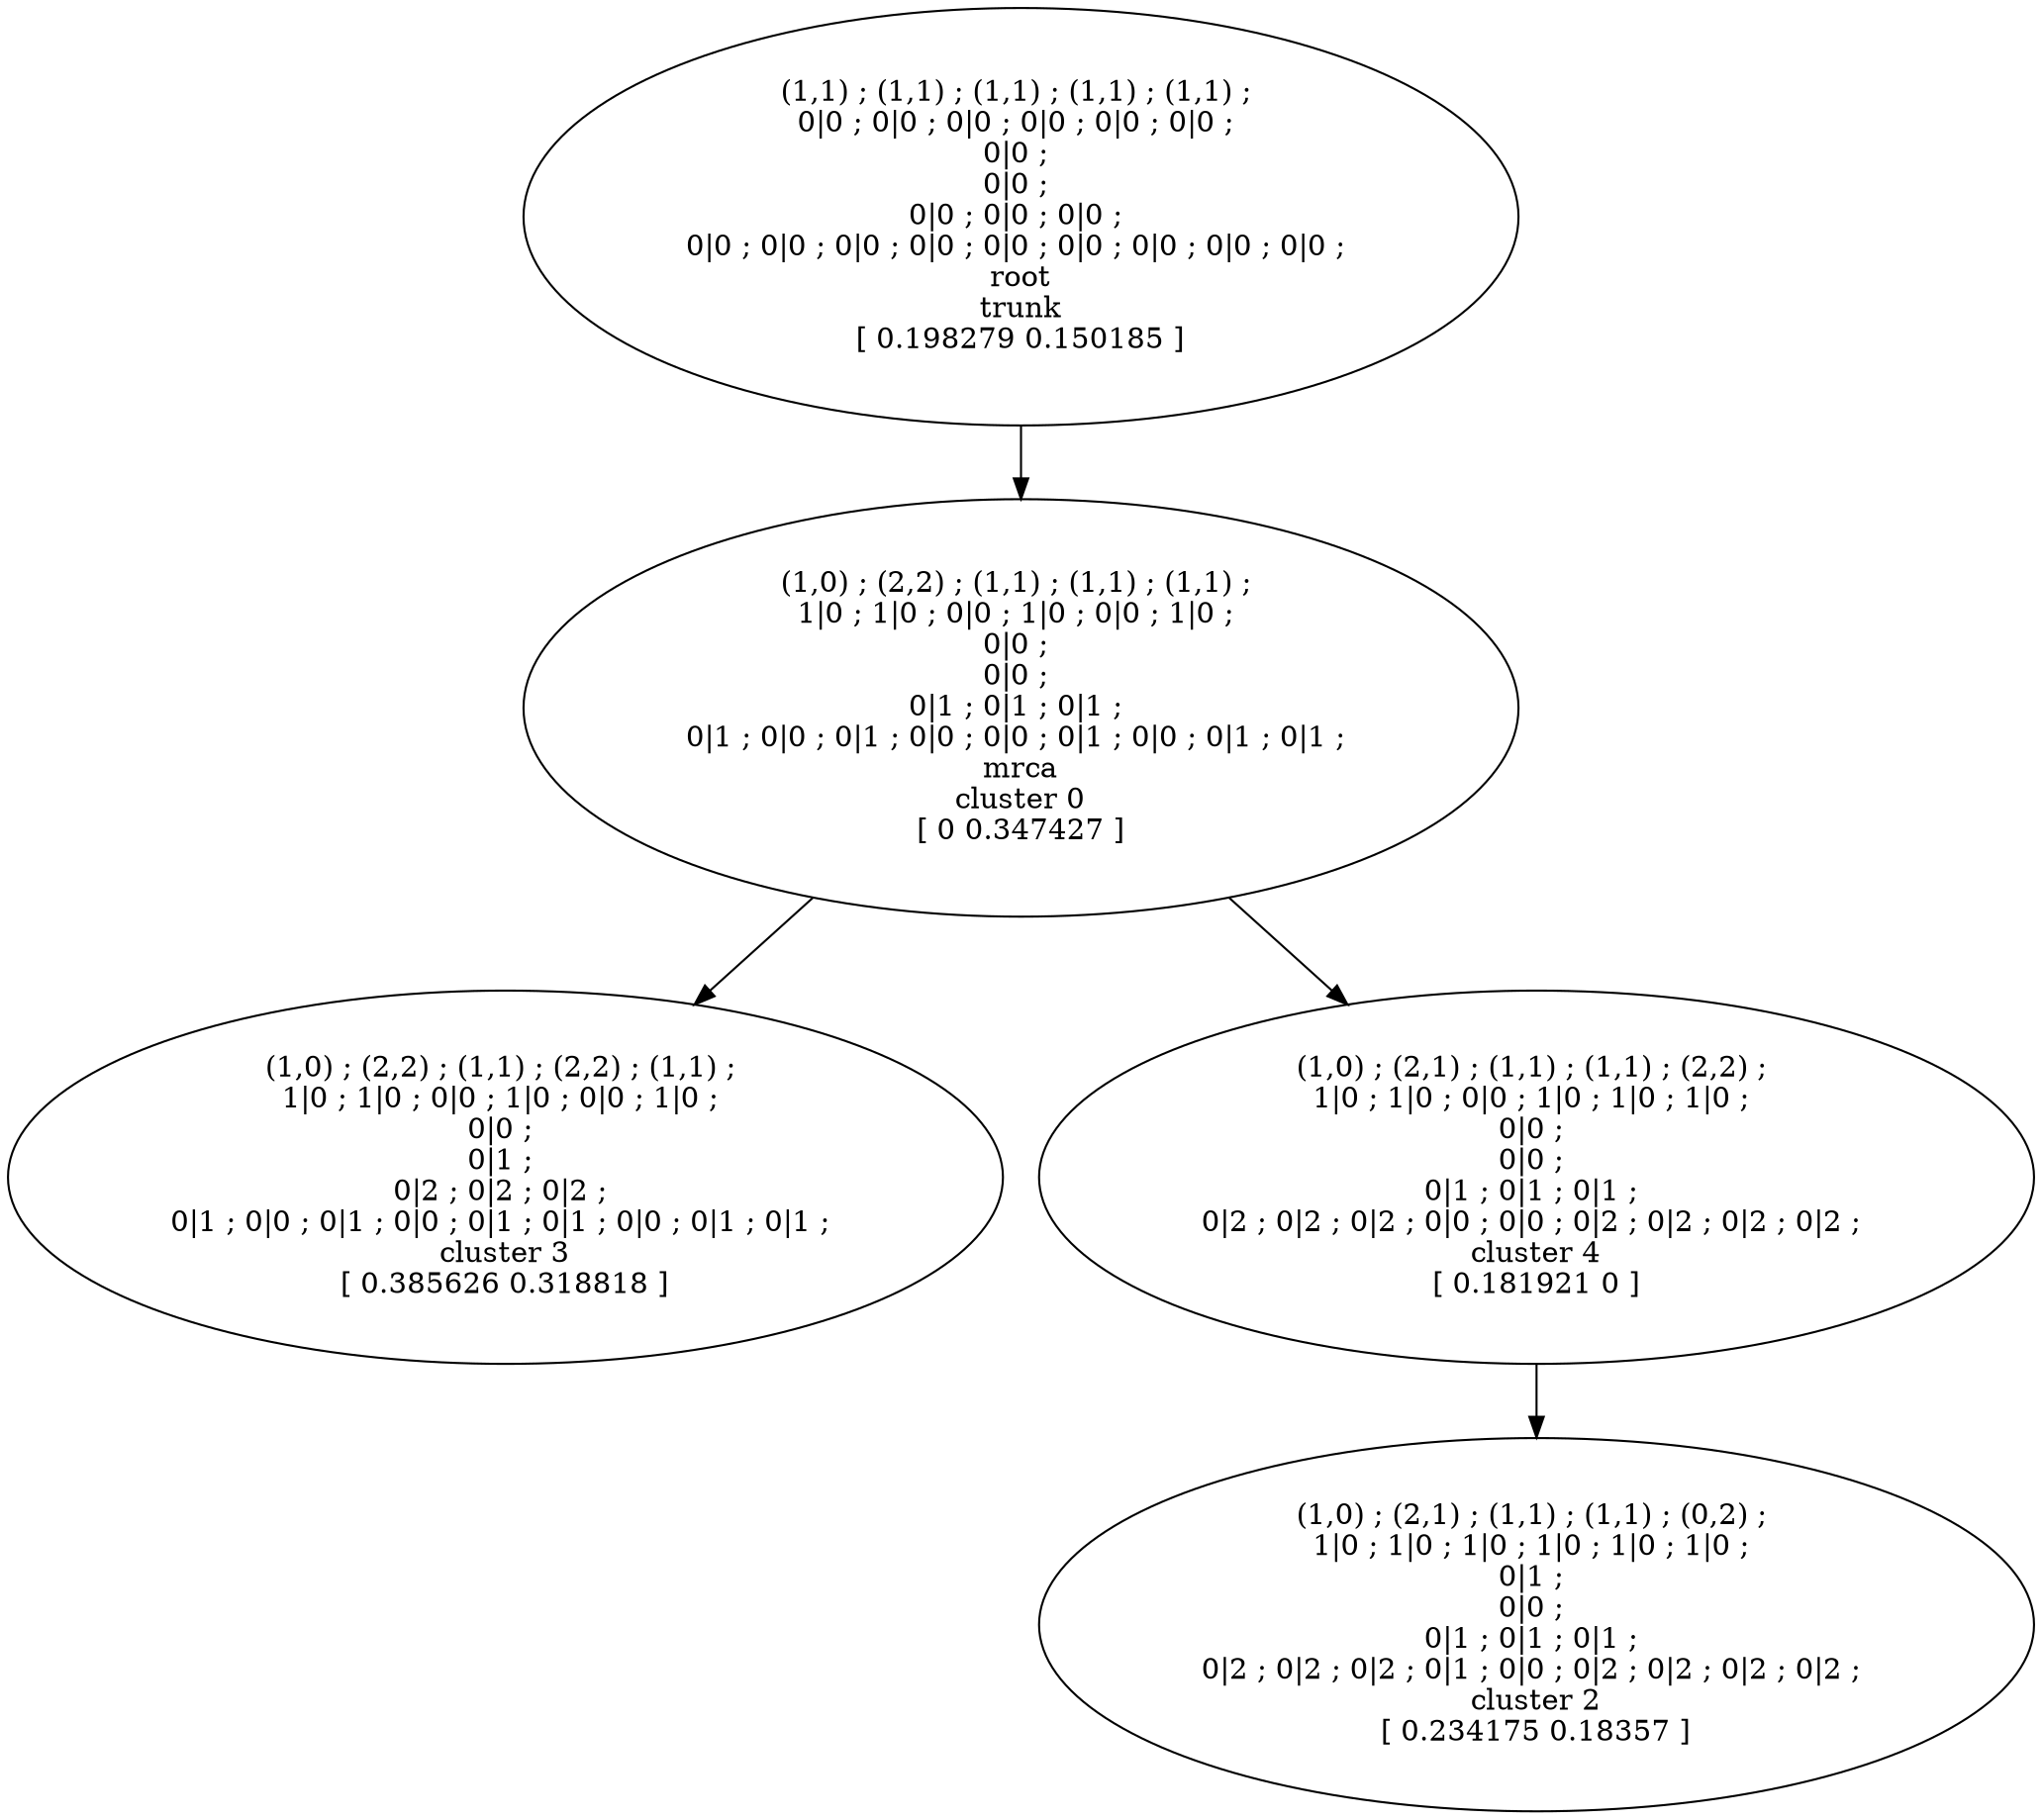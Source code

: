 digraph T {
	7 [label="(1,1) ; (1,1) ; (1,1) ; (1,1) ; (1,1) ; \n0|0 ; 0|0 ; 0|0 ; 0|0 ; 0|0 ; 0|0 ; \n0|0 ; \n0|0 ; \n0|0 ; 0|0 ; 0|0 ; \n0|0 ; 0|0 ; 0|0 ; 0|0 ; 0|0 ; 0|0 ; 0|0 ; 0|0 ; 0|0 ; \nroot\ntrunk\n[ 0.198279 0.150185 ]"]
	6 [label="(1,0) ; (2,2) ; (1,1) ; (2,2) ; (1,1) ; \n1|0 ; 1|0 ; 0|0 ; 1|0 ; 0|0 ; 1|0 ; \n0|0 ; \n0|1 ; \n0|2 ; 0|2 ; 0|2 ; \n0|1 ; 0|0 ; 0|1 ; 0|0 ; 0|1 ; 0|1 ; 0|0 ; 0|1 ; 0|1 ; \ncluster 3\n[ 0.385626 0.318818 ]"]
	5 [label="(1,0) ; (2,2) ; (1,1) ; (1,1) ; (1,1) ; \n1|0 ; 1|0 ; 0|0 ; 1|0 ; 0|0 ; 1|0 ; \n0|0 ; \n0|0 ; \n0|1 ; 0|1 ; 0|1 ; \n0|1 ; 0|0 ; 0|1 ; 0|0 ; 0|0 ; 0|1 ; 0|0 ; 0|1 ; 0|1 ; \nmrca\ncluster 0\n[ 0 0.347427 ]"]
	3 [label="(1,0) ; (2,1) ; (1,1) ; (1,1) ; (2,2) ; \n1|0 ; 1|0 ; 0|0 ; 1|0 ; 1|0 ; 1|0 ; \n0|0 ; \n0|0 ; \n0|1 ; 0|1 ; 0|1 ; \n0|2 ; 0|2 ; 0|2 ; 0|0 ; 0|0 ; 0|2 ; 0|2 ; 0|2 ; 0|2 ; \ncluster 4\n[ 0.181921 0 ]"]
	1 [label="(1,0) ; (2,1) ; (1,1) ; (1,1) ; (0,2) ; \n1|0 ; 1|0 ; 1|0 ; 1|0 ; 1|0 ; 1|0 ; \n0|1 ; \n0|0 ; \n0|1 ; 0|1 ; 0|1 ; \n0|2 ; 0|2 ; 0|2 ; 0|1 ; 0|0 ; 0|2 ; 0|2 ; 0|2 ; 0|2 ; \ncluster 2\n[ 0.234175 0.18357 ]"]
7 -> 5
5 -> 3
5 -> 6
3 -> 1
}
